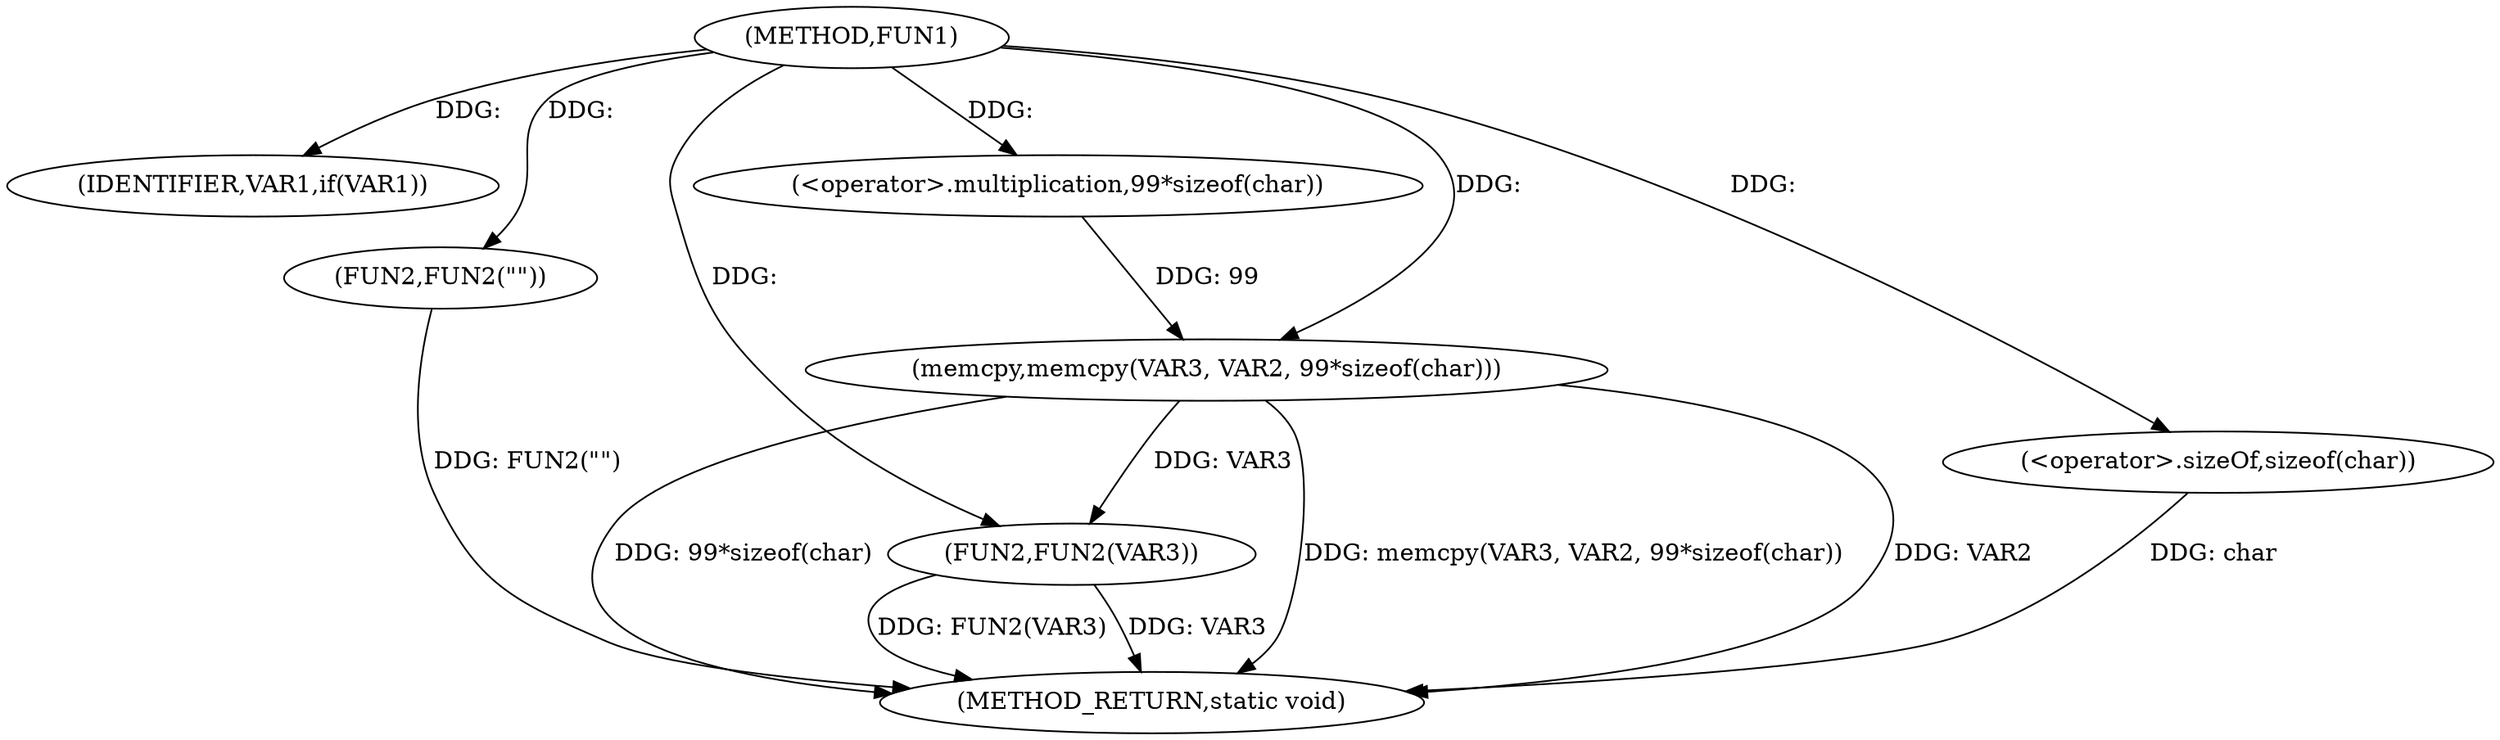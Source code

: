 digraph FUN1 {  
"1000100" [label = "(METHOD,FUN1)" ]
"1000121" [label = "(METHOD_RETURN,static void)" ]
"1000103" [label = "(IDENTIFIER,VAR1,if(VAR1))" ]
"1000105" [label = "(FUN2,FUN2(\"\"))" ]
"1000112" [label = "(memcpy,memcpy(VAR3, VAR2, 99*sizeof(char)))" ]
"1000115" [label = "(<operator>.multiplication,99*sizeof(char))" ]
"1000117" [label = "(<operator>.sizeOf,sizeof(char))" ]
"1000119" [label = "(FUN2,FUN2(VAR3))" ]
  "1000105" -> "1000121"  [ label = "DDG: FUN2(\"\")"] 
  "1000112" -> "1000121"  [ label = "DDG: VAR2"] 
  "1000112" -> "1000121"  [ label = "DDG: 99*sizeof(char)"] 
  "1000117" -> "1000121"  [ label = "DDG: char"] 
  "1000112" -> "1000121"  [ label = "DDG: memcpy(VAR3, VAR2, 99*sizeof(char))"] 
  "1000119" -> "1000121"  [ label = "DDG: VAR3"] 
  "1000119" -> "1000121"  [ label = "DDG: FUN2(VAR3)"] 
  "1000100" -> "1000103"  [ label = "DDG: "] 
  "1000100" -> "1000105"  [ label = "DDG: "] 
  "1000100" -> "1000112"  [ label = "DDG: "] 
  "1000115" -> "1000112"  [ label = "DDG: 99"] 
  "1000100" -> "1000115"  [ label = "DDG: "] 
  "1000100" -> "1000117"  [ label = "DDG: "] 
  "1000112" -> "1000119"  [ label = "DDG: VAR3"] 
  "1000100" -> "1000119"  [ label = "DDG: "] 
}
